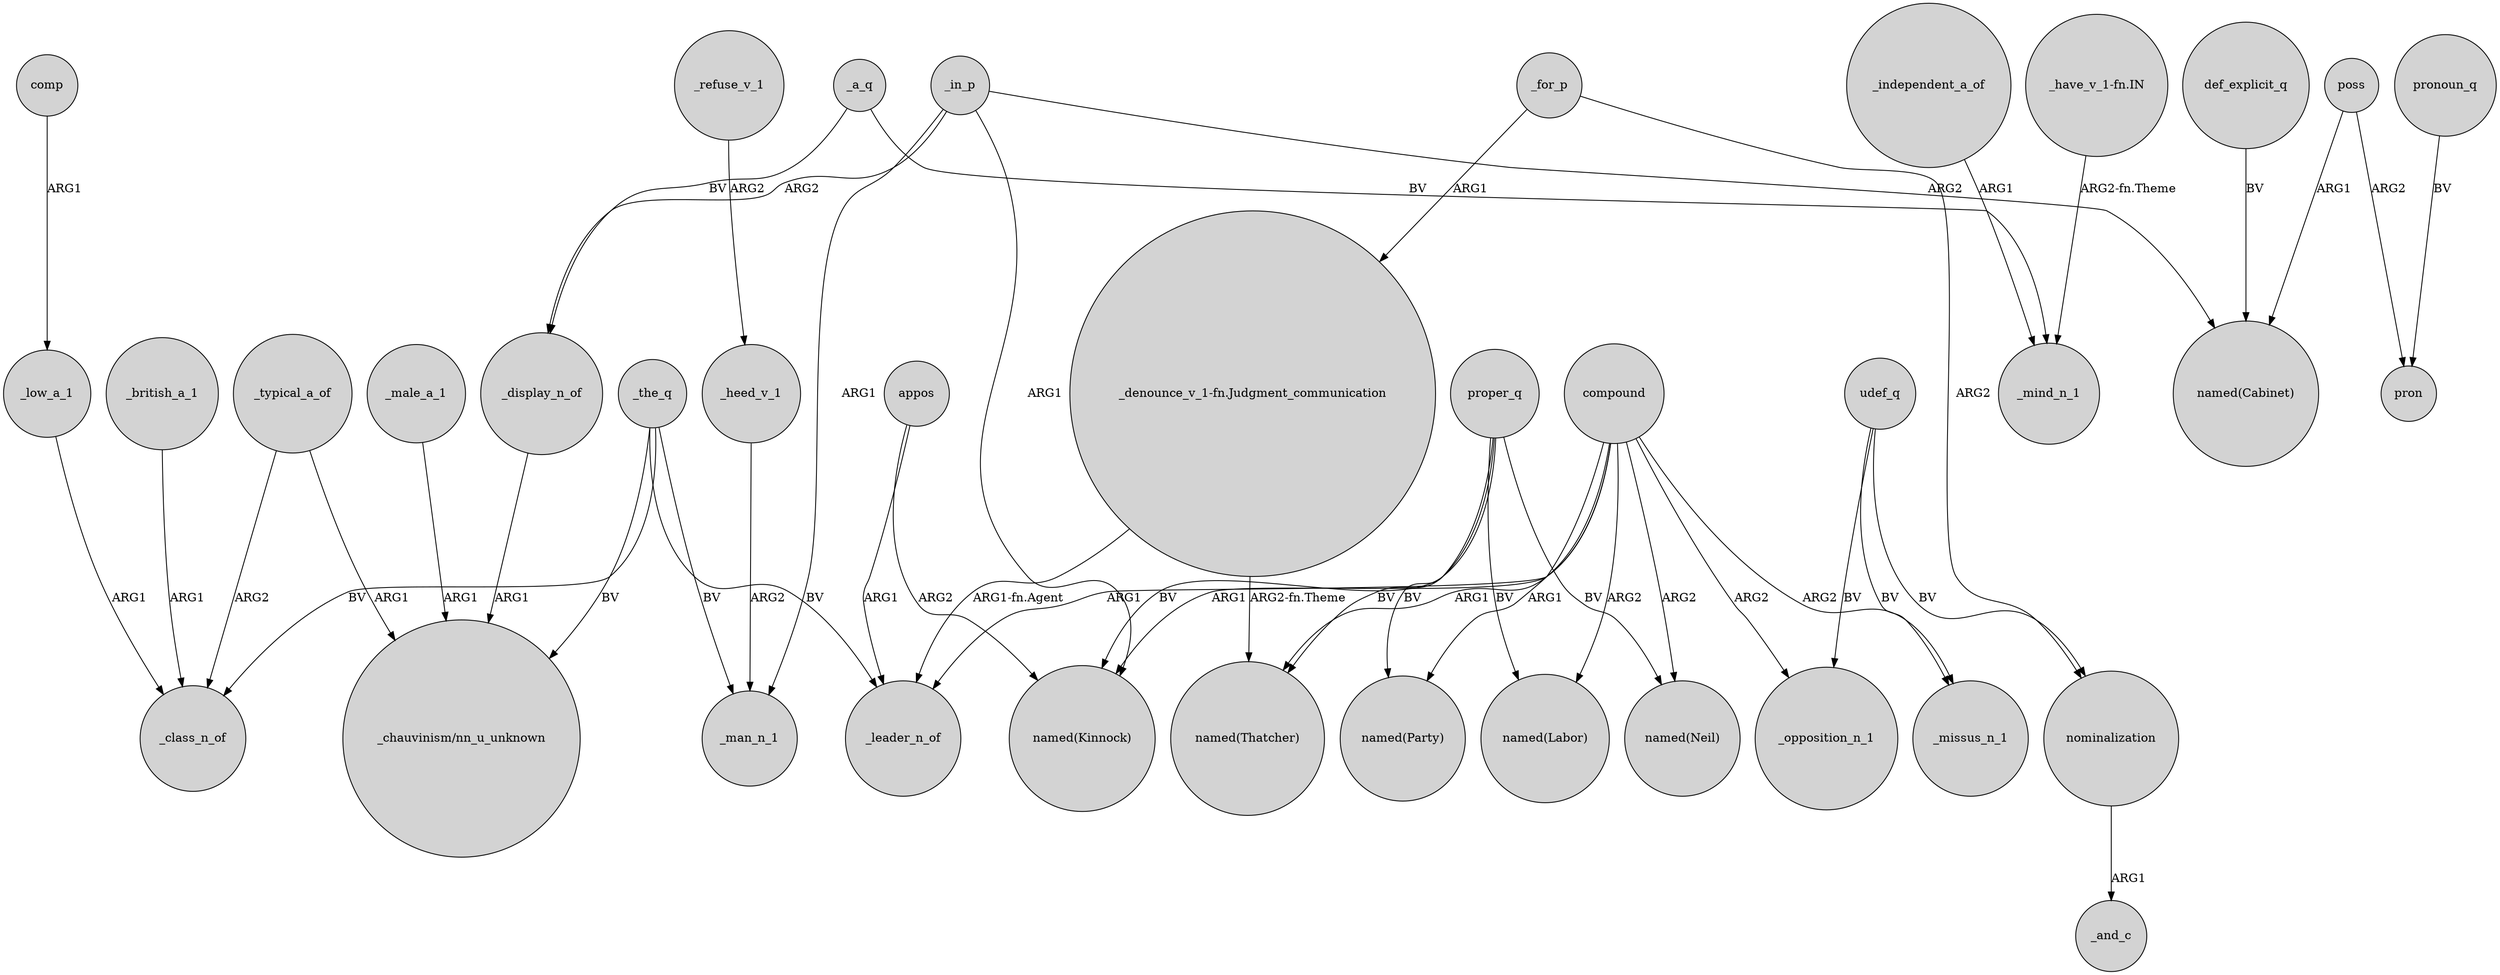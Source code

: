 digraph {
	node [shape=circle style=filled]
	proper_q -> "named(Neil)" [label=BV]
	_male_a_1 -> "_chauvinism/nn_u_unknown" [label=ARG1]
	compound -> "named(Kinnock)" [label=ARG1]
	_in_p -> _display_n_of [label=ARG2]
	_british_a_1 -> _class_n_of [label=ARG1]
	_the_q -> _man_n_1 [label=BV]
	compound -> "named(Neil)" [label=ARG2]
	_in_p -> _man_n_1 [label=ARG1]
	poss -> pron [label=ARG2]
	nominalization -> _and_c [label=ARG1]
	proper_q -> "named(Kinnock)" [label=BV]
	compound -> _opposition_n_1 [label=ARG2]
	compound -> _missus_n_1 [label=ARG2]
	_for_p -> nominalization [label=ARG2]
	def_explicit_q -> "named(Cabinet)" [label=BV]
	compound -> _leader_n_of [label=ARG1]
	appos -> "named(Kinnock)" [label=ARG2]
	udef_q -> _missus_n_1 [label=BV]
	_the_q -> _class_n_of [label=BV]
	_a_q -> _display_n_of [label=BV]
	_the_q -> "_chauvinism/nn_u_unknown" [label=BV]
	_in_p -> "named(Cabinet)" [label=ARG2]
	compound -> "named(Thatcher)" [label=ARG1]
	poss -> "named(Cabinet)" [label=ARG1]
	pronoun_q -> pron [label=BV]
	compound -> "named(Labor)" [label=ARG2]
	compound -> "named(Party)" [label=ARG1]
	appos -> _leader_n_of [label=ARG1]
	_for_p -> "_denounce_v_1-fn.Judgment_communication" [label=ARG1]
	_the_q -> _leader_n_of [label=BV]
	udef_q -> nominalization [label=BV]
	_heed_v_1 -> _man_n_1 [label=ARG2]
	"_denounce_v_1-fn.Judgment_communication" -> _leader_n_of [label="ARG1-fn.Agent"]
	_refuse_v_1 -> _heed_v_1 [label=ARG2]
	_typical_a_of -> "_chauvinism/nn_u_unknown" [label=ARG1]
	"_denounce_v_1-fn.Judgment_communication" -> "named(Thatcher)" [label="ARG2-fn.Theme"]
	_independent_a_of -> _mind_n_1 [label=ARG1]
	_display_n_of -> "_chauvinism/nn_u_unknown" [label=ARG1]
	_typical_a_of -> _class_n_of [label=ARG2]
	proper_q -> "named(Party)" [label=BV]
	"_have_v_1-fn.IN" -> _mind_n_1 [label="ARG2-fn.Theme"]
	proper_q -> "named(Labor)" [label=BV]
	_a_q -> _mind_n_1 [label=BV]
	udef_q -> _opposition_n_1 [label=BV]
	_in_p -> "named(Kinnock)" [label=ARG1]
	proper_q -> "named(Thatcher)" [label=BV]
	comp -> _low_a_1 [label=ARG1]
	_low_a_1 -> _class_n_of [label=ARG1]
}
